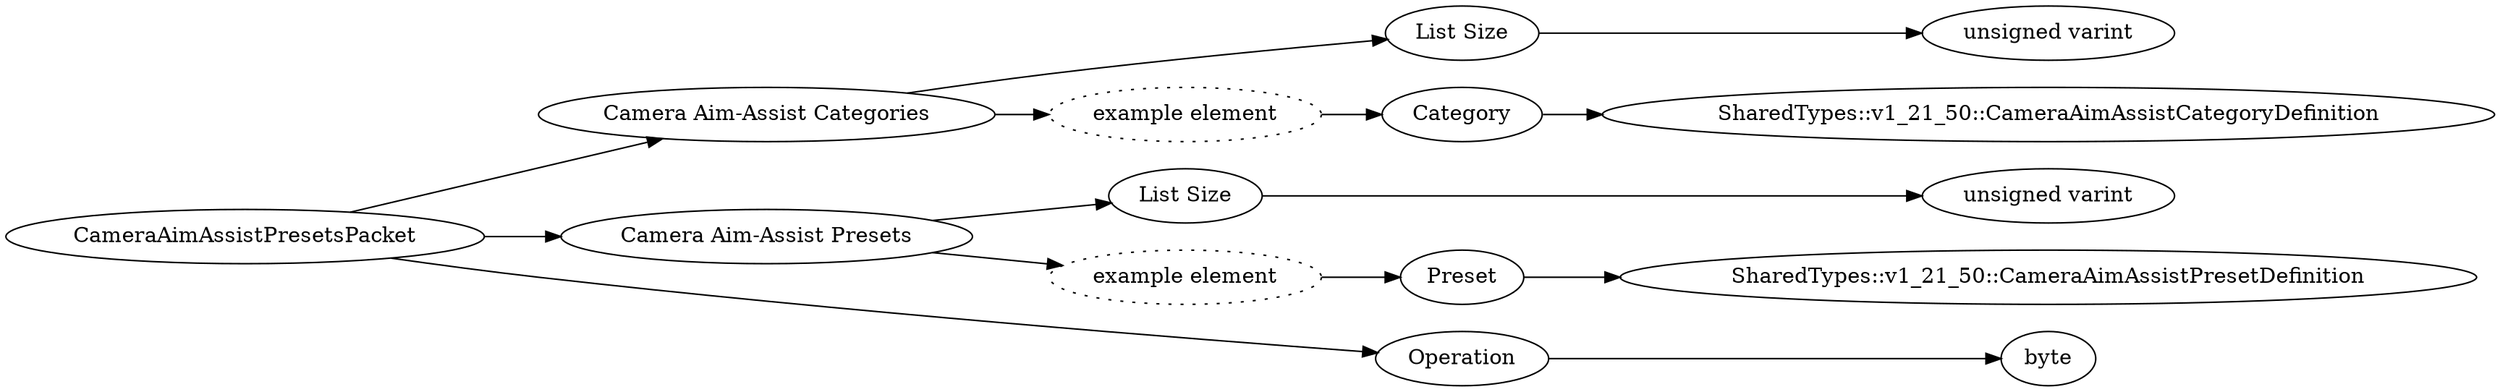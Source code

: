 digraph "CameraAimAssistPresetsPacket" {
rankdir = LR
0
0 -> 1
1 -> 2
2 -> 3
1 -> 4
4 -> 5
5 -> 37
0 -> 38
38 -> 39
39 -> 40
38 -> 41
41 -> 42
42 -> 70
0 -> 71
71 -> 72

0 [label="CameraAimAssistPresetsPacket",comment="name: \"CameraAimAssistPresetsPacket\", typeName: \"\", id: 0, branchId: 320, recurseId: -1, attributes: 0, notes: \"\""];
1 [label="Camera Aim-Assist Categories",comment="name: \"Camera Aim-Assist Categories\", typeName: \"\", id: 1, branchId: 0, recurseId: -1, attributes: 8, notes: \"\""];
2 [label="List Size",comment="name: \"List Size\", typeName: \"\", id: 2, branchId: 0, recurseId: -1, attributes: 0, notes: \"\""];
3 [label="unsigned varint",comment="name: \"unsigned varint\", typeName: \"\", id: 3, branchId: 0, recurseId: -1, attributes: 512, notes: \"\""];
4 [label="example element",style=dotted,comment="name: \"example element\", typeName: \"\", id: 4, branchId: 0, recurseId: -1, attributes: 16, notes: \"\""];
5 [label="Category",comment="name: \"Category\", typeName: \"SharedTypes::v1_21_50::CameraAimAssistCategoryDefinition\", id: 5, branchId: 0, recurseId: -1, attributes: 256, notes: \"\""];
37 [label="SharedTypes::v1_21_50::CameraAimAssistCategoryDefinition",comment="name: \"SharedTypes::v1_21_50::CameraAimAssistCategoryDefinition\", typeName: \"\", id: 37, branchId: 0, recurseId: -1, attributes: 512, notes: \"\""];
38 [label="Camera Aim-Assist Presets",comment="name: \"Camera Aim-Assist Presets\", typeName: \"\", id: 38, branchId: 0, recurseId: -1, attributes: 8, notes: \"\""];
39 [label="List Size",comment="name: \"List Size\", typeName: \"\", id: 39, branchId: 0, recurseId: -1, attributes: 0, notes: \"\""];
40 [label="unsigned varint",comment="name: \"unsigned varint\", typeName: \"\", id: 40, branchId: 0, recurseId: -1, attributes: 512, notes: \"\""];
41 [label="example element",style=dotted,comment="name: \"example element\", typeName: \"\", id: 41, branchId: 0, recurseId: -1, attributes: 16, notes: \"\""];
42 [label="Preset",comment="name: \"Preset\", typeName: \"SharedTypes::v1_21_50::CameraAimAssistPresetDefinition\", id: 42, branchId: 0, recurseId: -1, attributes: 256, notes: \"\""];
70 [label="SharedTypes::v1_21_50::CameraAimAssistPresetDefinition",comment="name: \"SharedTypes::v1_21_50::CameraAimAssistPresetDefinition\", typeName: \"\", id: 70, branchId: 0, recurseId: -1, attributes: 512, notes: \"\""];
71 [label="Operation",comment="name: \"Operation\", typeName: \"\", id: 71, branchId: 0, recurseId: -1, attributes: 0, notes: \"\""];
72 [label="byte",comment="name: \"byte\", typeName: \"\", id: 72, branchId: 0, recurseId: -1, attributes: 512, notes: \"\""];
{ rank = max;3;37;40;70;72}

}
